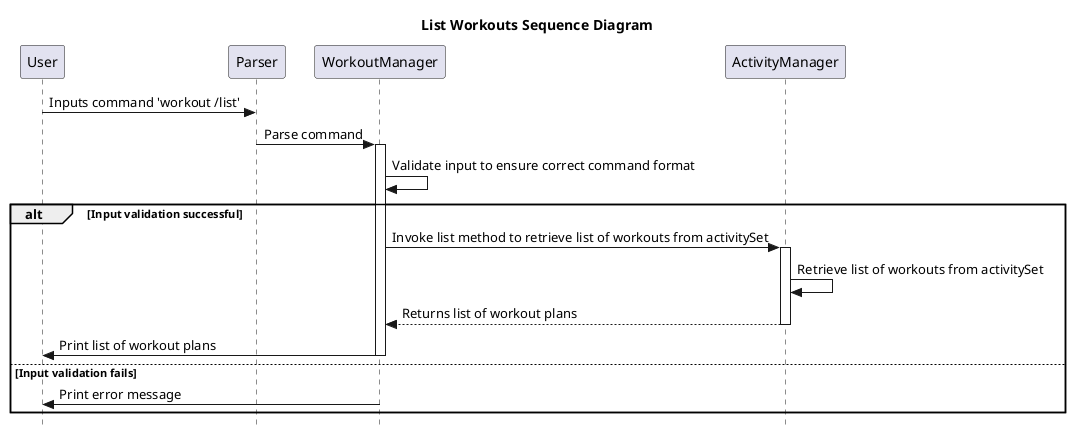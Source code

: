 @startuml SequenceDiagram

title List Workouts Sequence Diagram
skinparam classAttributeIconSize 0
skinparam style strictuml
participant User
participant Parser
participant WorkoutManager
participant ActivityManager

User -> Parser: Inputs command 'workout /list'
Parser -> WorkoutManager: Parse command
activate WorkoutManager
WorkoutManager -> WorkoutManager: Validate input to ensure correct command format
alt Input validation successful
    WorkoutManager -> ActivityManager: Invoke list method to retrieve list of workouts from activitySet
    activate ActivityManager
    ActivityManager -> ActivityManager: Retrieve list of workouts from activitySet
    ActivityManager --> WorkoutManager: Returns list of workout plans
    deactivate ActivityManager
    WorkoutManager -> User: Print list of workout plans
    deactivate WorkoutManager
else Input validation fails
    WorkoutManager -> User: Print error message
end

@enduml